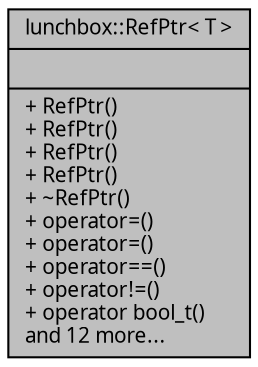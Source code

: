 digraph "lunchbox::RefPtr&lt; T &gt;"
{
  edge [fontname="Sans",fontsize="10",labelfontname="Sans",labelfontsize="10"];
  node [fontname="Sans",fontsize="10",shape=record];
  Node1 [label="{lunchbox::RefPtr\< T \>\n||+ RefPtr()\l+ RefPtr()\l+ RefPtr()\l+ RefPtr()\l+ ~RefPtr()\l+ operator=()\l+ operator=()\l+ operator==()\l+ operator!=()\l+ operator bool_t()\land 12 more...\l}",height=0.2,width=0.4,color="black", fillcolor="grey75", style="filled" fontcolor="black"];
}
